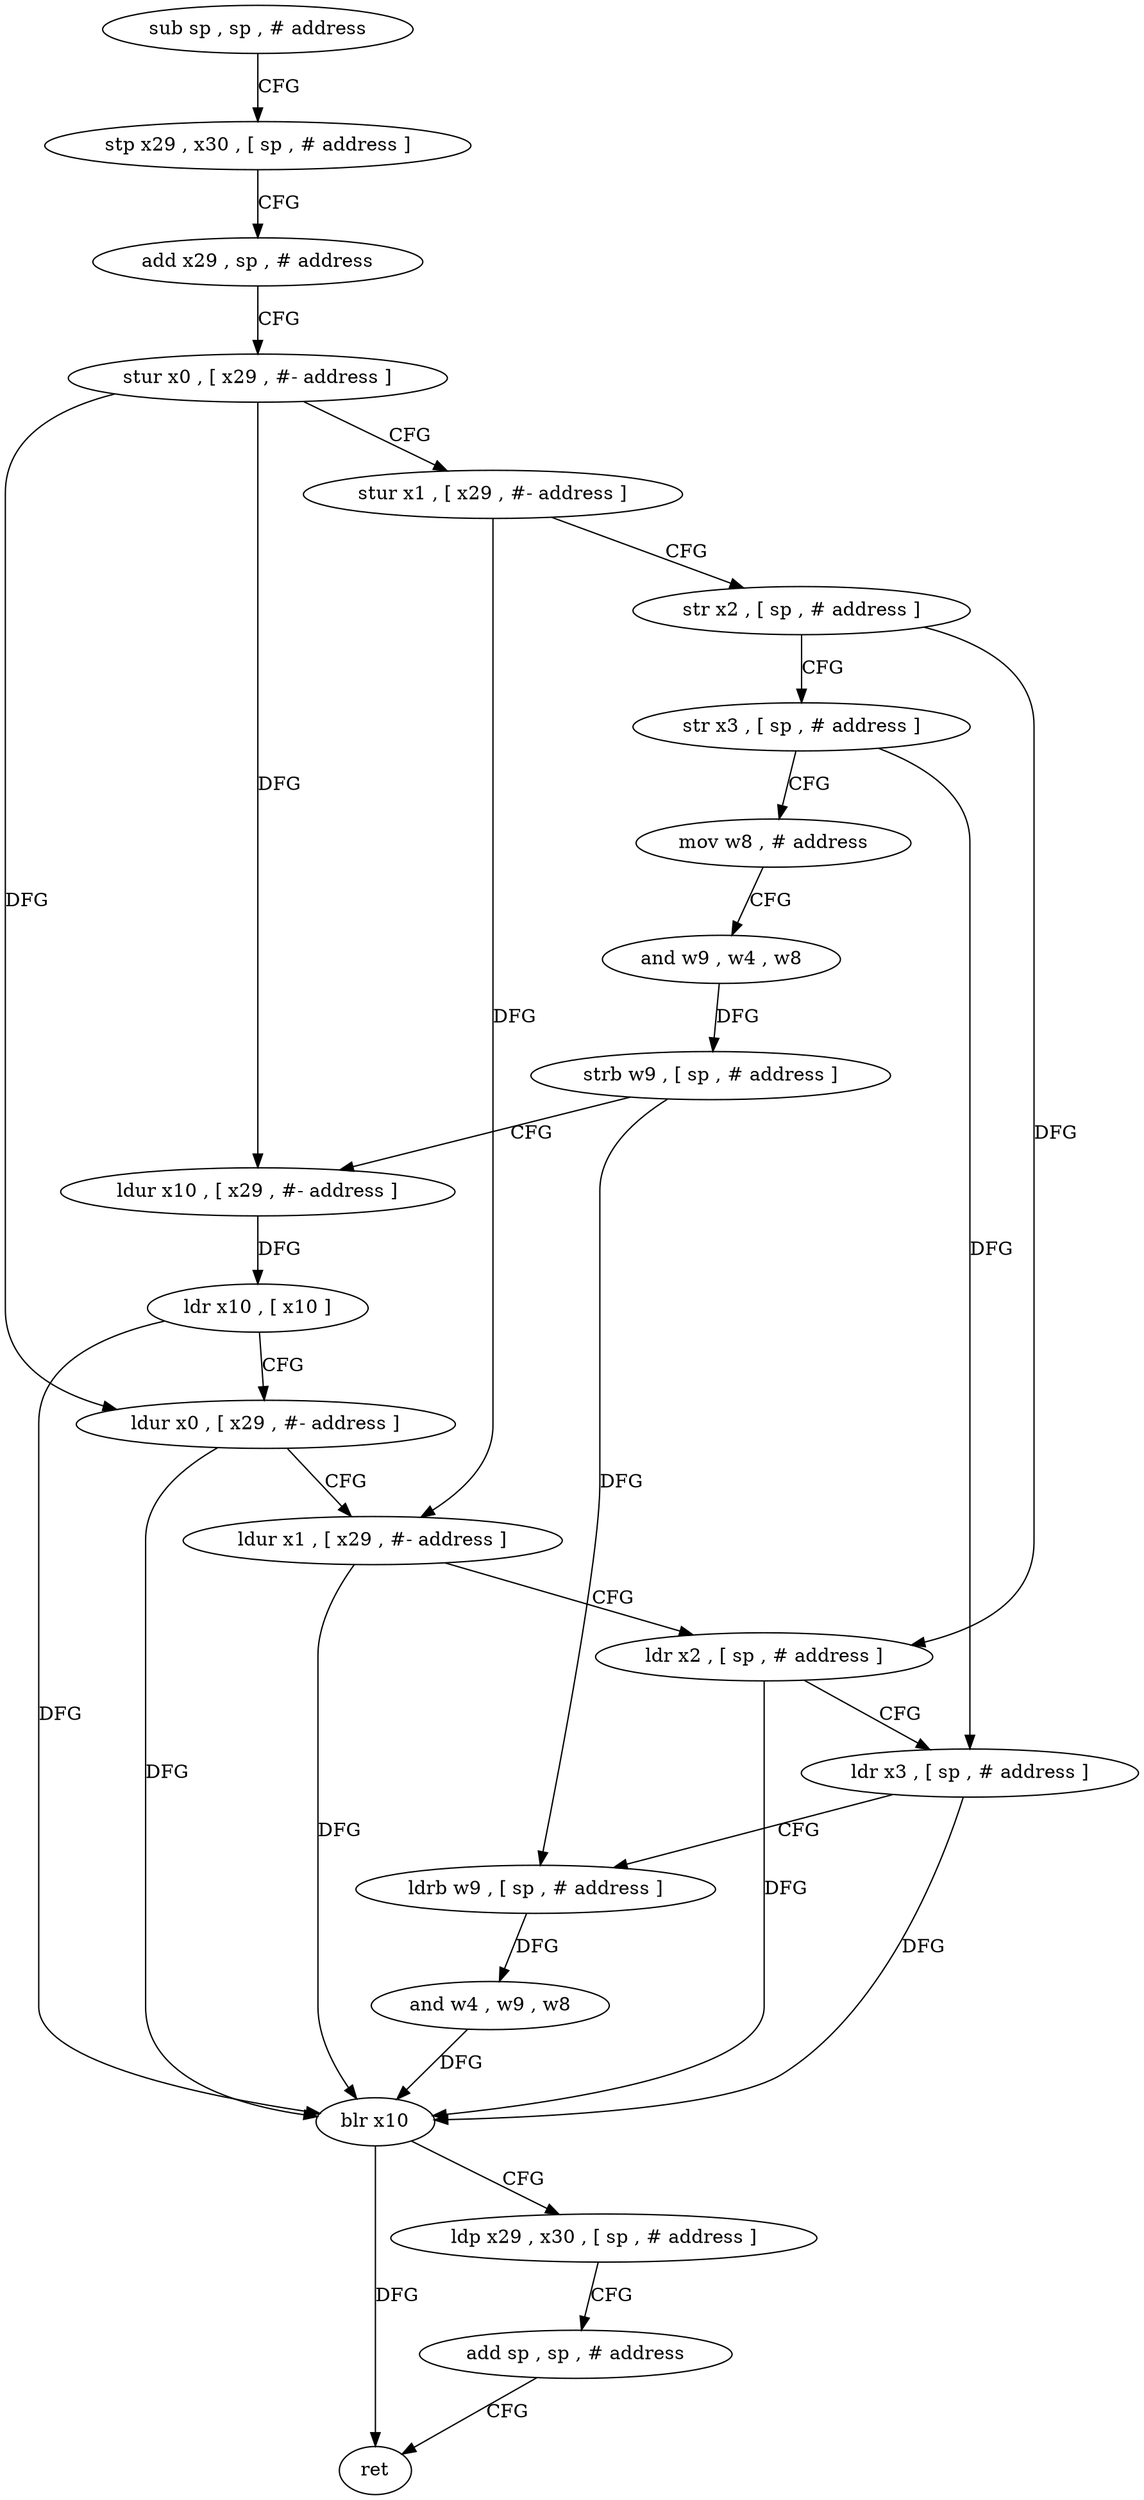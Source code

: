 digraph "func" {
"248680" [label = "sub sp , sp , # address" ]
"248684" [label = "stp x29 , x30 , [ sp , # address ]" ]
"248688" [label = "add x29 , sp , # address" ]
"248692" [label = "stur x0 , [ x29 , #- address ]" ]
"248696" [label = "stur x1 , [ x29 , #- address ]" ]
"248700" [label = "str x2 , [ sp , # address ]" ]
"248704" [label = "str x3 , [ sp , # address ]" ]
"248708" [label = "mov w8 , # address" ]
"248712" [label = "and w9 , w4 , w8" ]
"248716" [label = "strb w9 , [ sp , # address ]" ]
"248720" [label = "ldur x10 , [ x29 , #- address ]" ]
"248724" [label = "ldr x10 , [ x10 ]" ]
"248728" [label = "ldur x0 , [ x29 , #- address ]" ]
"248732" [label = "ldur x1 , [ x29 , #- address ]" ]
"248736" [label = "ldr x2 , [ sp , # address ]" ]
"248740" [label = "ldr x3 , [ sp , # address ]" ]
"248744" [label = "ldrb w9 , [ sp , # address ]" ]
"248748" [label = "and w4 , w9 , w8" ]
"248752" [label = "blr x10" ]
"248756" [label = "ldp x29 , x30 , [ sp , # address ]" ]
"248760" [label = "add sp , sp , # address" ]
"248764" [label = "ret" ]
"248680" -> "248684" [ label = "CFG" ]
"248684" -> "248688" [ label = "CFG" ]
"248688" -> "248692" [ label = "CFG" ]
"248692" -> "248696" [ label = "CFG" ]
"248692" -> "248720" [ label = "DFG" ]
"248692" -> "248728" [ label = "DFG" ]
"248696" -> "248700" [ label = "CFG" ]
"248696" -> "248732" [ label = "DFG" ]
"248700" -> "248704" [ label = "CFG" ]
"248700" -> "248736" [ label = "DFG" ]
"248704" -> "248708" [ label = "CFG" ]
"248704" -> "248740" [ label = "DFG" ]
"248708" -> "248712" [ label = "CFG" ]
"248712" -> "248716" [ label = "DFG" ]
"248716" -> "248720" [ label = "CFG" ]
"248716" -> "248744" [ label = "DFG" ]
"248720" -> "248724" [ label = "DFG" ]
"248724" -> "248728" [ label = "CFG" ]
"248724" -> "248752" [ label = "DFG" ]
"248728" -> "248732" [ label = "CFG" ]
"248728" -> "248752" [ label = "DFG" ]
"248732" -> "248736" [ label = "CFG" ]
"248732" -> "248752" [ label = "DFG" ]
"248736" -> "248740" [ label = "CFG" ]
"248736" -> "248752" [ label = "DFG" ]
"248740" -> "248744" [ label = "CFG" ]
"248740" -> "248752" [ label = "DFG" ]
"248744" -> "248748" [ label = "DFG" ]
"248748" -> "248752" [ label = "DFG" ]
"248752" -> "248756" [ label = "CFG" ]
"248752" -> "248764" [ label = "DFG" ]
"248756" -> "248760" [ label = "CFG" ]
"248760" -> "248764" [ label = "CFG" ]
}
